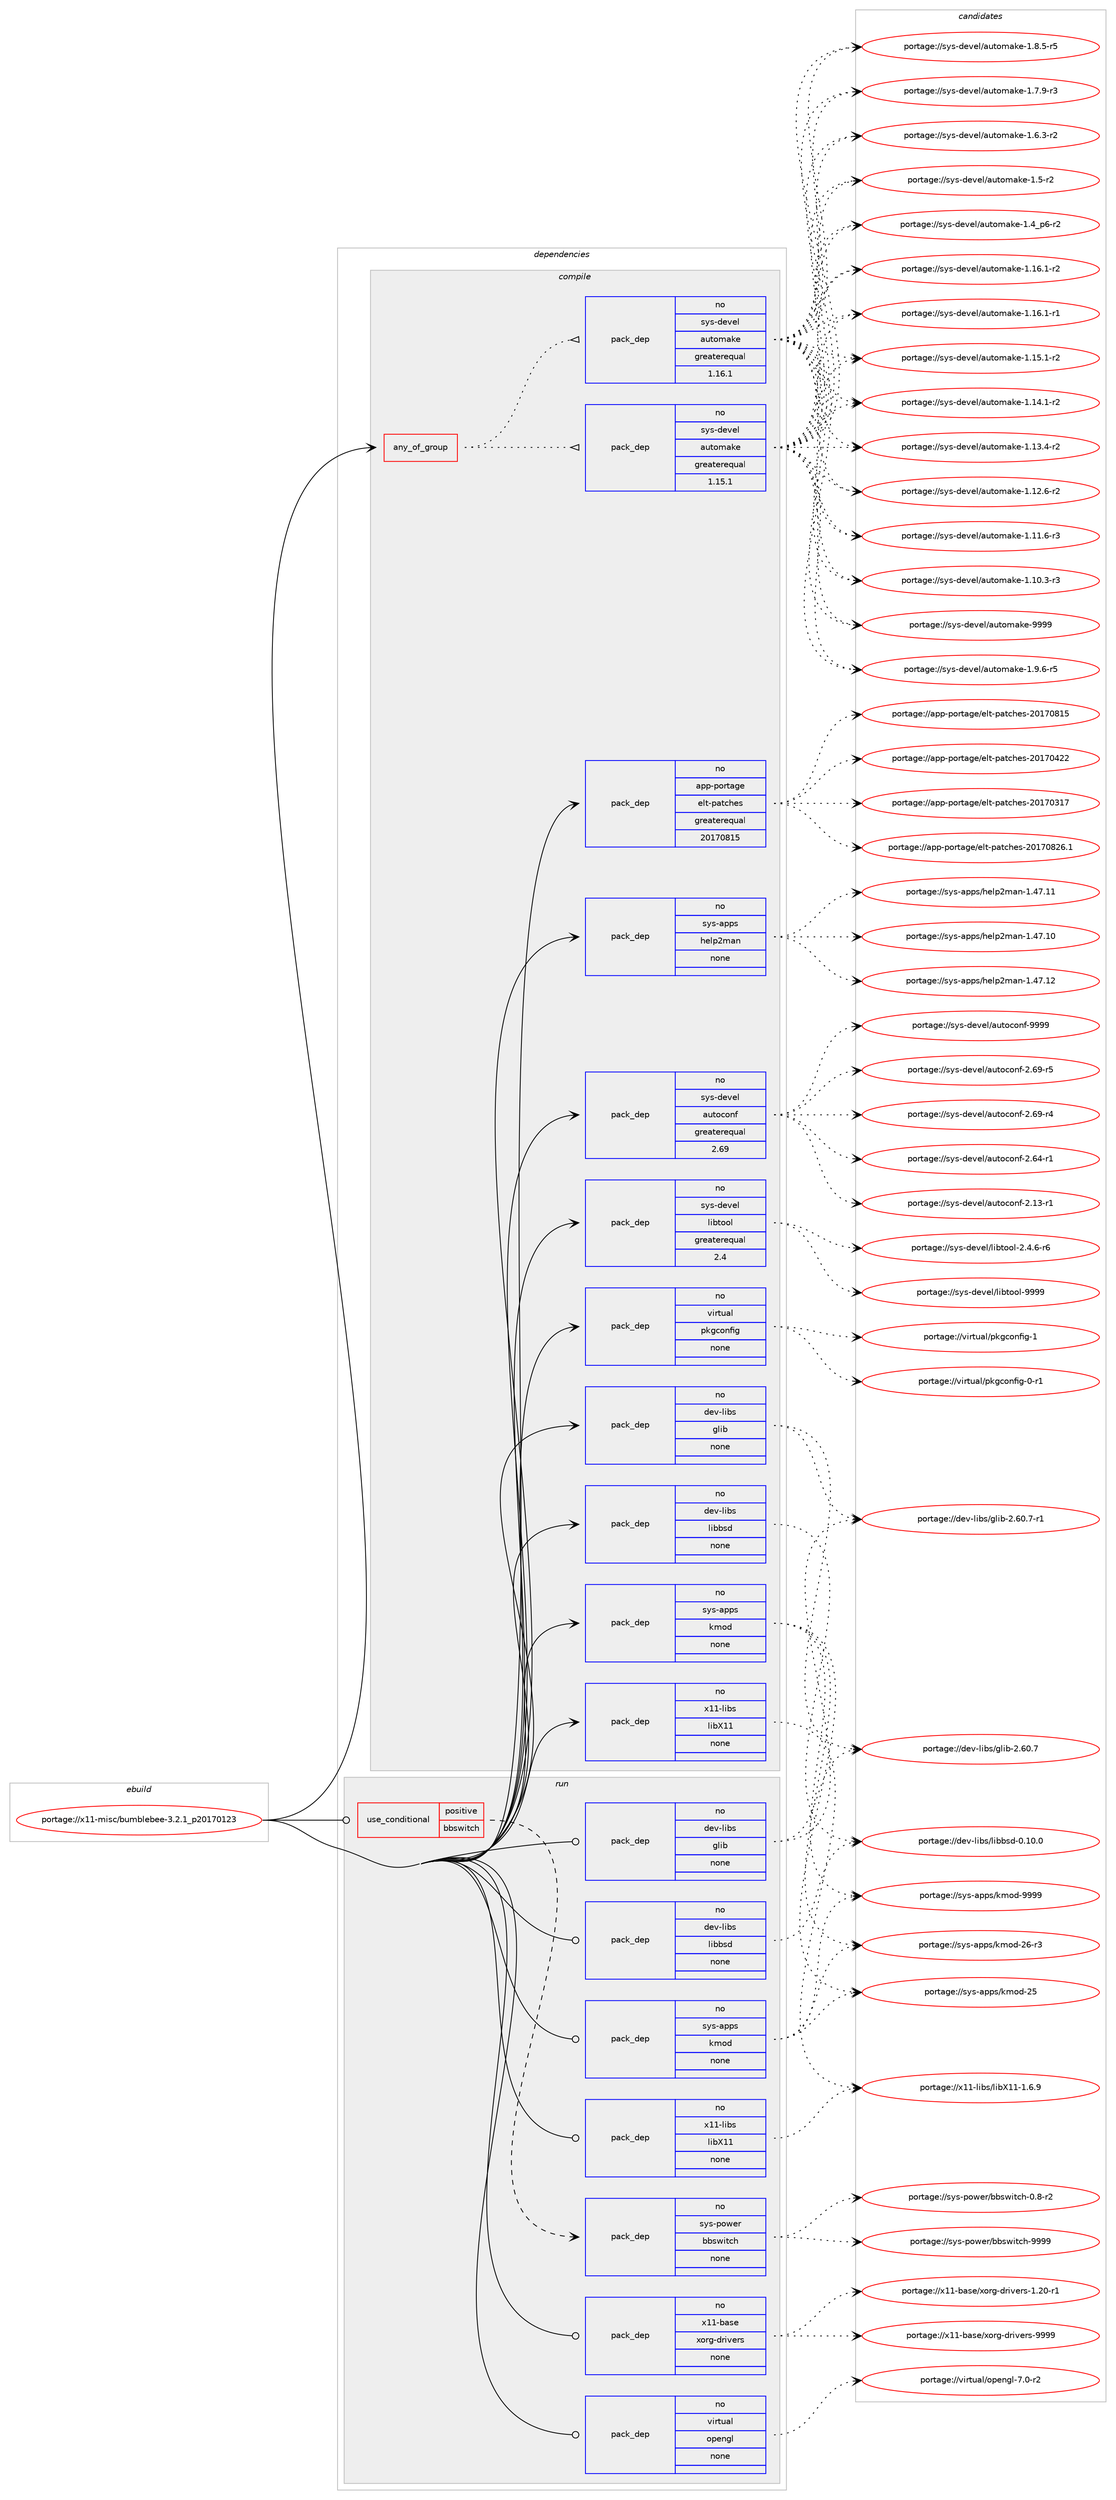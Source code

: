 digraph prolog {

# *************
# Graph options
# *************

newrank=true;
concentrate=true;
compound=true;
graph [rankdir=LR,fontname=Helvetica,fontsize=10,ranksep=1.5];#, ranksep=2.5, nodesep=0.2];
edge  [arrowhead=vee];
node  [fontname=Helvetica,fontsize=10];

# **********
# The ebuild
# **********

subgraph cluster_leftcol {
color=gray;
rank=same;
label=<<i>ebuild</i>>;
id [label="portage://x11-misc/bumblebee-3.2.1_p20170123", color=red, width=4, href="../x11-misc/bumblebee-3.2.1_p20170123.svg"];
}

# ****************
# The dependencies
# ****************

subgraph cluster_midcol {
color=gray;
label=<<i>dependencies</i>>;
subgraph cluster_compile {
fillcolor="#eeeeee";
style=filled;
label=<<i>compile</i>>;
subgraph any249 {
dependency15648 [label=<<TABLE BORDER="0" CELLBORDER="1" CELLSPACING="0" CELLPADDING="4"><TR><TD CELLPADDING="10">any_of_group</TD></TR></TABLE>>, shape=none, color=red];subgraph pack13239 {
dependency15649 [label=<<TABLE BORDER="0" CELLBORDER="1" CELLSPACING="0" CELLPADDING="4" WIDTH="220"><TR><TD ROWSPAN="6" CELLPADDING="30">pack_dep</TD></TR><TR><TD WIDTH="110">no</TD></TR><TR><TD>sys-devel</TD></TR><TR><TD>automake</TD></TR><TR><TD>greaterequal</TD></TR><TR><TD>1.16.1</TD></TR></TABLE>>, shape=none, color=blue];
}
dependency15648:e -> dependency15649:w [weight=20,style="dotted",arrowhead="oinv"];
subgraph pack13240 {
dependency15650 [label=<<TABLE BORDER="0" CELLBORDER="1" CELLSPACING="0" CELLPADDING="4" WIDTH="220"><TR><TD ROWSPAN="6" CELLPADDING="30">pack_dep</TD></TR><TR><TD WIDTH="110">no</TD></TR><TR><TD>sys-devel</TD></TR><TR><TD>automake</TD></TR><TR><TD>greaterequal</TD></TR><TR><TD>1.15.1</TD></TR></TABLE>>, shape=none, color=blue];
}
dependency15648:e -> dependency15650:w [weight=20,style="dotted",arrowhead="oinv"];
}
id:e -> dependency15648:w [weight=20,style="solid",arrowhead="vee"];
subgraph pack13241 {
dependency15651 [label=<<TABLE BORDER="0" CELLBORDER="1" CELLSPACING="0" CELLPADDING="4" WIDTH="220"><TR><TD ROWSPAN="6" CELLPADDING="30">pack_dep</TD></TR><TR><TD WIDTH="110">no</TD></TR><TR><TD>app-portage</TD></TR><TR><TD>elt-patches</TD></TR><TR><TD>greaterequal</TD></TR><TR><TD>20170815</TD></TR></TABLE>>, shape=none, color=blue];
}
id:e -> dependency15651:w [weight=20,style="solid",arrowhead="vee"];
subgraph pack13242 {
dependency15652 [label=<<TABLE BORDER="0" CELLBORDER="1" CELLSPACING="0" CELLPADDING="4" WIDTH="220"><TR><TD ROWSPAN="6" CELLPADDING="30">pack_dep</TD></TR><TR><TD WIDTH="110">no</TD></TR><TR><TD>dev-libs</TD></TR><TR><TD>glib</TD></TR><TR><TD>none</TD></TR><TR><TD></TD></TR></TABLE>>, shape=none, color=blue];
}
id:e -> dependency15652:w [weight=20,style="solid",arrowhead="vee"];
subgraph pack13243 {
dependency15653 [label=<<TABLE BORDER="0" CELLBORDER="1" CELLSPACING="0" CELLPADDING="4" WIDTH="220"><TR><TD ROWSPAN="6" CELLPADDING="30">pack_dep</TD></TR><TR><TD WIDTH="110">no</TD></TR><TR><TD>dev-libs</TD></TR><TR><TD>libbsd</TD></TR><TR><TD>none</TD></TR><TR><TD></TD></TR></TABLE>>, shape=none, color=blue];
}
id:e -> dependency15653:w [weight=20,style="solid",arrowhead="vee"];
subgraph pack13244 {
dependency15654 [label=<<TABLE BORDER="0" CELLBORDER="1" CELLSPACING="0" CELLPADDING="4" WIDTH="220"><TR><TD ROWSPAN="6" CELLPADDING="30">pack_dep</TD></TR><TR><TD WIDTH="110">no</TD></TR><TR><TD>sys-apps</TD></TR><TR><TD>help2man</TD></TR><TR><TD>none</TD></TR><TR><TD></TD></TR></TABLE>>, shape=none, color=blue];
}
id:e -> dependency15654:w [weight=20,style="solid",arrowhead="vee"];
subgraph pack13245 {
dependency15655 [label=<<TABLE BORDER="0" CELLBORDER="1" CELLSPACING="0" CELLPADDING="4" WIDTH="220"><TR><TD ROWSPAN="6" CELLPADDING="30">pack_dep</TD></TR><TR><TD WIDTH="110">no</TD></TR><TR><TD>sys-apps</TD></TR><TR><TD>kmod</TD></TR><TR><TD>none</TD></TR><TR><TD></TD></TR></TABLE>>, shape=none, color=blue];
}
id:e -> dependency15655:w [weight=20,style="solid",arrowhead="vee"];
subgraph pack13246 {
dependency15656 [label=<<TABLE BORDER="0" CELLBORDER="1" CELLSPACING="0" CELLPADDING="4" WIDTH="220"><TR><TD ROWSPAN="6" CELLPADDING="30">pack_dep</TD></TR><TR><TD WIDTH="110">no</TD></TR><TR><TD>sys-devel</TD></TR><TR><TD>autoconf</TD></TR><TR><TD>greaterequal</TD></TR><TR><TD>2.69</TD></TR></TABLE>>, shape=none, color=blue];
}
id:e -> dependency15656:w [weight=20,style="solid",arrowhead="vee"];
subgraph pack13247 {
dependency15657 [label=<<TABLE BORDER="0" CELLBORDER="1" CELLSPACING="0" CELLPADDING="4" WIDTH="220"><TR><TD ROWSPAN="6" CELLPADDING="30">pack_dep</TD></TR><TR><TD WIDTH="110">no</TD></TR><TR><TD>sys-devel</TD></TR><TR><TD>libtool</TD></TR><TR><TD>greaterequal</TD></TR><TR><TD>2.4</TD></TR></TABLE>>, shape=none, color=blue];
}
id:e -> dependency15657:w [weight=20,style="solid",arrowhead="vee"];
subgraph pack13248 {
dependency15658 [label=<<TABLE BORDER="0" CELLBORDER="1" CELLSPACING="0" CELLPADDING="4" WIDTH="220"><TR><TD ROWSPAN="6" CELLPADDING="30">pack_dep</TD></TR><TR><TD WIDTH="110">no</TD></TR><TR><TD>virtual</TD></TR><TR><TD>pkgconfig</TD></TR><TR><TD>none</TD></TR><TR><TD></TD></TR></TABLE>>, shape=none, color=blue];
}
id:e -> dependency15658:w [weight=20,style="solid",arrowhead="vee"];
subgraph pack13249 {
dependency15659 [label=<<TABLE BORDER="0" CELLBORDER="1" CELLSPACING="0" CELLPADDING="4" WIDTH="220"><TR><TD ROWSPAN="6" CELLPADDING="30">pack_dep</TD></TR><TR><TD WIDTH="110">no</TD></TR><TR><TD>x11-libs</TD></TR><TR><TD>libX11</TD></TR><TR><TD>none</TD></TR><TR><TD></TD></TR></TABLE>>, shape=none, color=blue];
}
id:e -> dependency15659:w [weight=20,style="solid",arrowhead="vee"];
}
subgraph cluster_compileandrun {
fillcolor="#eeeeee";
style=filled;
label=<<i>compile and run</i>>;
}
subgraph cluster_run {
fillcolor="#eeeeee";
style=filled;
label=<<i>run</i>>;
subgraph cond2148 {
dependency15660 [label=<<TABLE BORDER="0" CELLBORDER="1" CELLSPACING="0" CELLPADDING="4"><TR><TD ROWSPAN="3" CELLPADDING="10">use_conditional</TD></TR><TR><TD>positive</TD></TR><TR><TD>bbswitch</TD></TR></TABLE>>, shape=none, color=red];
subgraph pack13250 {
dependency15661 [label=<<TABLE BORDER="0" CELLBORDER="1" CELLSPACING="0" CELLPADDING="4" WIDTH="220"><TR><TD ROWSPAN="6" CELLPADDING="30">pack_dep</TD></TR><TR><TD WIDTH="110">no</TD></TR><TR><TD>sys-power</TD></TR><TR><TD>bbswitch</TD></TR><TR><TD>none</TD></TR><TR><TD></TD></TR></TABLE>>, shape=none, color=blue];
}
dependency15660:e -> dependency15661:w [weight=20,style="dashed",arrowhead="vee"];
}
id:e -> dependency15660:w [weight=20,style="solid",arrowhead="odot"];
subgraph pack13251 {
dependency15662 [label=<<TABLE BORDER="0" CELLBORDER="1" CELLSPACING="0" CELLPADDING="4" WIDTH="220"><TR><TD ROWSPAN="6" CELLPADDING="30">pack_dep</TD></TR><TR><TD WIDTH="110">no</TD></TR><TR><TD>dev-libs</TD></TR><TR><TD>glib</TD></TR><TR><TD>none</TD></TR><TR><TD></TD></TR></TABLE>>, shape=none, color=blue];
}
id:e -> dependency15662:w [weight=20,style="solid",arrowhead="odot"];
subgraph pack13252 {
dependency15663 [label=<<TABLE BORDER="0" CELLBORDER="1" CELLSPACING="0" CELLPADDING="4" WIDTH="220"><TR><TD ROWSPAN="6" CELLPADDING="30">pack_dep</TD></TR><TR><TD WIDTH="110">no</TD></TR><TR><TD>dev-libs</TD></TR><TR><TD>libbsd</TD></TR><TR><TD>none</TD></TR><TR><TD></TD></TR></TABLE>>, shape=none, color=blue];
}
id:e -> dependency15663:w [weight=20,style="solid",arrowhead="odot"];
subgraph pack13253 {
dependency15664 [label=<<TABLE BORDER="0" CELLBORDER="1" CELLSPACING="0" CELLPADDING="4" WIDTH="220"><TR><TD ROWSPAN="6" CELLPADDING="30">pack_dep</TD></TR><TR><TD WIDTH="110">no</TD></TR><TR><TD>sys-apps</TD></TR><TR><TD>kmod</TD></TR><TR><TD>none</TD></TR><TR><TD></TD></TR></TABLE>>, shape=none, color=blue];
}
id:e -> dependency15664:w [weight=20,style="solid",arrowhead="odot"];
subgraph pack13254 {
dependency15665 [label=<<TABLE BORDER="0" CELLBORDER="1" CELLSPACING="0" CELLPADDING="4" WIDTH="220"><TR><TD ROWSPAN="6" CELLPADDING="30">pack_dep</TD></TR><TR><TD WIDTH="110">no</TD></TR><TR><TD>virtual</TD></TR><TR><TD>opengl</TD></TR><TR><TD>none</TD></TR><TR><TD></TD></TR></TABLE>>, shape=none, color=blue];
}
id:e -> dependency15665:w [weight=20,style="solid",arrowhead="odot"];
subgraph pack13255 {
dependency15666 [label=<<TABLE BORDER="0" CELLBORDER="1" CELLSPACING="0" CELLPADDING="4" WIDTH="220"><TR><TD ROWSPAN="6" CELLPADDING="30">pack_dep</TD></TR><TR><TD WIDTH="110">no</TD></TR><TR><TD>x11-base</TD></TR><TR><TD>xorg-drivers</TD></TR><TR><TD>none</TD></TR><TR><TD></TD></TR></TABLE>>, shape=none, color=blue];
}
id:e -> dependency15666:w [weight=20,style="solid",arrowhead="odot"];
subgraph pack13256 {
dependency15667 [label=<<TABLE BORDER="0" CELLBORDER="1" CELLSPACING="0" CELLPADDING="4" WIDTH="220"><TR><TD ROWSPAN="6" CELLPADDING="30">pack_dep</TD></TR><TR><TD WIDTH="110">no</TD></TR><TR><TD>x11-libs</TD></TR><TR><TD>libX11</TD></TR><TR><TD>none</TD></TR><TR><TD></TD></TR></TABLE>>, shape=none, color=blue];
}
id:e -> dependency15667:w [weight=20,style="solid",arrowhead="odot"];
}
}

# **************
# The candidates
# **************

subgraph cluster_choices {
rank=same;
color=gray;
label=<<i>candidates</i>>;

subgraph choice13239 {
color=black;
nodesep=1;
choice115121115451001011181011084797117116111109971071014557575757 [label="portage://sys-devel/automake-9999", color=red, width=4,href="../sys-devel/automake-9999.svg"];
choice115121115451001011181011084797117116111109971071014549465746544511453 [label="portage://sys-devel/automake-1.9.6-r5", color=red, width=4,href="../sys-devel/automake-1.9.6-r5.svg"];
choice115121115451001011181011084797117116111109971071014549465646534511453 [label="portage://sys-devel/automake-1.8.5-r5", color=red, width=4,href="../sys-devel/automake-1.8.5-r5.svg"];
choice115121115451001011181011084797117116111109971071014549465546574511451 [label="portage://sys-devel/automake-1.7.9-r3", color=red, width=4,href="../sys-devel/automake-1.7.9-r3.svg"];
choice115121115451001011181011084797117116111109971071014549465446514511450 [label="portage://sys-devel/automake-1.6.3-r2", color=red, width=4,href="../sys-devel/automake-1.6.3-r2.svg"];
choice11512111545100101118101108479711711611110997107101454946534511450 [label="portage://sys-devel/automake-1.5-r2", color=red, width=4,href="../sys-devel/automake-1.5-r2.svg"];
choice115121115451001011181011084797117116111109971071014549465295112544511450 [label="portage://sys-devel/automake-1.4_p6-r2", color=red, width=4,href="../sys-devel/automake-1.4_p6-r2.svg"];
choice11512111545100101118101108479711711611110997107101454946495446494511450 [label="portage://sys-devel/automake-1.16.1-r2", color=red, width=4,href="../sys-devel/automake-1.16.1-r2.svg"];
choice11512111545100101118101108479711711611110997107101454946495446494511449 [label="portage://sys-devel/automake-1.16.1-r1", color=red, width=4,href="../sys-devel/automake-1.16.1-r1.svg"];
choice11512111545100101118101108479711711611110997107101454946495346494511450 [label="portage://sys-devel/automake-1.15.1-r2", color=red, width=4,href="../sys-devel/automake-1.15.1-r2.svg"];
choice11512111545100101118101108479711711611110997107101454946495246494511450 [label="portage://sys-devel/automake-1.14.1-r2", color=red, width=4,href="../sys-devel/automake-1.14.1-r2.svg"];
choice11512111545100101118101108479711711611110997107101454946495146524511450 [label="portage://sys-devel/automake-1.13.4-r2", color=red, width=4,href="../sys-devel/automake-1.13.4-r2.svg"];
choice11512111545100101118101108479711711611110997107101454946495046544511450 [label="portage://sys-devel/automake-1.12.6-r2", color=red, width=4,href="../sys-devel/automake-1.12.6-r2.svg"];
choice11512111545100101118101108479711711611110997107101454946494946544511451 [label="portage://sys-devel/automake-1.11.6-r3", color=red, width=4,href="../sys-devel/automake-1.11.6-r3.svg"];
choice11512111545100101118101108479711711611110997107101454946494846514511451 [label="portage://sys-devel/automake-1.10.3-r3", color=red, width=4,href="../sys-devel/automake-1.10.3-r3.svg"];
dependency15649:e -> choice115121115451001011181011084797117116111109971071014557575757:w [style=dotted,weight="100"];
dependency15649:e -> choice115121115451001011181011084797117116111109971071014549465746544511453:w [style=dotted,weight="100"];
dependency15649:e -> choice115121115451001011181011084797117116111109971071014549465646534511453:w [style=dotted,weight="100"];
dependency15649:e -> choice115121115451001011181011084797117116111109971071014549465546574511451:w [style=dotted,weight="100"];
dependency15649:e -> choice115121115451001011181011084797117116111109971071014549465446514511450:w [style=dotted,weight="100"];
dependency15649:e -> choice11512111545100101118101108479711711611110997107101454946534511450:w [style=dotted,weight="100"];
dependency15649:e -> choice115121115451001011181011084797117116111109971071014549465295112544511450:w [style=dotted,weight="100"];
dependency15649:e -> choice11512111545100101118101108479711711611110997107101454946495446494511450:w [style=dotted,weight="100"];
dependency15649:e -> choice11512111545100101118101108479711711611110997107101454946495446494511449:w [style=dotted,weight="100"];
dependency15649:e -> choice11512111545100101118101108479711711611110997107101454946495346494511450:w [style=dotted,weight="100"];
dependency15649:e -> choice11512111545100101118101108479711711611110997107101454946495246494511450:w [style=dotted,weight="100"];
dependency15649:e -> choice11512111545100101118101108479711711611110997107101454946495146524511450:w [style=dotted,weight="100"];
dependency15649:e -> choice11512111545100101118101108479711711611110997107101454946495046544511450:w [style=dotted,weight="100"];
dependency15649:e -> choice11512111545100101118101108479711711611110997107101454946494946544511451:w [style=dotted,weight="100"];
dependency15649:e -> choice11512111545100101118101108479711711611110997107101454946494846514511451:w [style=dotted,weight="100"];
}
subgraph choice13240 {
color=black;
nodesep=1;
choice115121115451001011181011084797117116111109971071014557575757 [label="portage://sys-devel/automake-9999", color=red, width=4,href="../sys-devel/automake-9999.svg"];
choice115121115451001011181011084797117116111109971071014549465746544511453 [label="portage://sys-devel/automake-1.9.6-r5", color=red, width=4,href="../sys-devel/automake-1.9.6-r5.svg"];
choice115121115451001011181011084797117116111109971071014549465646534511453 [label="portage://sys-devel/automake-1.8.5-r5", color=red, width=4,href="../sys-devel/automake-1.8.5-r5.svg"];
choice115121115451001011181011084797117116111109971071014549465546574511451 [label="portage://sys-devel/automake-1.7.9-r3", color=red, width=4,href="../sys-devel/automake-1.7.9-r3.svg"];
choice115121115451001011181011084797117116111109971071014549465446514511450 [label="portage://sys-devel/automake-1.6.3-r2", color=red, width=4,href="../sys-devel/automake-1.6.3-r2.svg"];
choice11512111545100101118101108479711711611110997107101454946534511450 [label="portage://sys-devel/automake-1.5-r2", color=red, width=4,href="../sys-devel/automake-1.5-r2.svg"];
choice115121115451001011181011084797117116111109971071014549465295112544511450 [label="portage://sys-devel/automake-1.4_p6-r2", color=red, width=4,href="../sys-devel/automake-1.4_p6-r2.svg"];
choice11512111545100101118101108479711711611110997107101454946495446494511450 [label="portage://sys-devel/automake-1.16.1-r2", color=red, width=4,href="../sys-devel/automake-1.16.1-r2.svg"];
choice11512111545100101118101108479711711611110997107101454946495446494511449 [label="portage://sys-devel/automake-1.16.1-r1", color=red, width=4,href="../sys-devel/automake-1.16.1-r1.svg"];
choice11512111545100101118101108479711711611110997107101454946495346494511450 [label="portage://sys-devel/automake-1.15.1-r2", color=red, width=4,href="../sys-devel/automake-1.15.1-r2.svg"];
choice11512111545100101118101108479711711611110997107101454946495246494511450 [label="portage://sys-devel/automake-1.14.1-r2", color=red, width=4,href="../sys-devel/automake-1.14.1-r2.svg"];
choice11512111545100101118101108479711711611110997107101454946495146524511450 [label="portage://sys-devel/automake-1.13.4-r2", color=red, width=4,href="../sys-devel/automake-1.13.4-r2.svg"];
choice11512111545100101118101108479711711611110997107101454946495046544511450 [label="portage://sys-devel/automake-1.12.6-r2", color=red, width=4,href="../sys-devel/automake-1.12.6-r2.svg"];
choice11512111545100101118101108479711711611110997107101454946494946544511451 [label="portage://sys-devel/automake-1.11.6-r3", color=red, width=4,href="../sys-devel/automake-1.11.6-r3.svg"];
choice11512111545100101118101108479711711611110997107101454946494846514511451 [label="portage://sys-devel/automake-1.10.3-r3", color=red, width=4,href="../sys-devel/automake-1.10.3-r3.svg"];
dependency15650:e -> choice115121115451001011181011084797117116111109971071014557575757:w [style=dotted,weight="100"];
dependency15650:e -> choice115121115451001011181011084797117116111109971071014549465746544511453:w [style=dotted,weight="100"];
dependency15650:e -> choice115121115451001011181011084797117116111109971071014549465646534511453:w [style=dotted,weight="100"];
dependency15650:e -> choice115121115451001011181011084797117116111109971071014549465546574511451:w [style=dotted,weight="100"];
dependency15650:e -> choice115121115451001011181011084797117116111109971071014549465446514511450:w [style=dotted,weight="100"];
dependency15650:e -> choice11512111545100101118101108479711711611110997107101454946534511450:w [style=dotted,weight="100"];
dependency15650:e -> choice115121115451001011181011084797117116111109971071014549465295112544511450:w [style=dotted,weight="100"];
dependency15650:e -> choice11512111545100101118101108479711711611110997107101454946495446494511450:w [style=dotted,weight="100"];
dependency15650:e -> choice11512111545100101118101108479711711611110997107101454946495446494511449:w [style=dotted,weight="100"];
dependency15650:e -> choice11512111545100101118101108479711711611110997107101454946495346494511450:w [style=dotted,weight="100"];
dependency15650:e -> choice11512111545100101118101108479711711611110997107101454946495246494511450:w [style=dotted,weight="100"];
dependency15650:e -> choice11512111545100101118101108479711711611110997107101454946495146524511450:w [style=dotted,weight="100"];
dependency15650:e -> choice11512111545100101118101108479711711611110997107101454946495046544511450:w [style=dotted,weight="100"];
dependency15650:e -> choice11512111545100101118101108479711711611110997107101454946494946544511451:w [style=dotted,weight="100"];
dependency15650:e -> choice11512111545100101118101108479711711611110997107101454946494846514511451:w [style=dotted,weight="100"];
}
subgraph choice13241 {
color=black;
nodesep=1;
choice971121124511211111411697103101471011081164511297116991041011154550484955485650544649 [label="portage://app-portage/elt-patches-20170826.1", color=red, width=4,href="../app-portage/elt-patches-20170826.1.svg"];
choice97112112451121111141169710310147101108116451129711699104101115455048495548564953 [label="portage://app-portage/elt-patches-20170815", color=red, width=4,href="../app-portage/elt-patches-20170815.svg"];
choice97112112451121111141169710310147101108116451129711699104101115455048495548525050 [label="portage://app-portage/elt-patches-20170422", color=red, width=4,href="../app-portage/elt-patches-20170422.svg"];
choice97112112451121111141169710310147101108116451129711699104101115455048495548514955 [label="portage://app-portage/elt-patches-20170317", color=red, width=4,href="../app-portage/elt-patches-20170317.svg"];
dependency15651:e -> choice971121124511211111411697103101471011081164511297116991041011154550484955485650544649:w [style=dotted,weight="100"];
dependency15651:e -> choice97112112451121111141169710310147101108116451129711699104101115455048495548564953:w [style=dotted,weight="100"];
dependency15651:e -> choice97112112451121111141169710310147101108116451129711699104101115455048495548525050:w [style=dotted,weight="100"];
dependency15651:e -> choice97112112451121111141169710310147101108116451129711699104101115455048495548514955:w [style=dotted,weight="100"];
}
subgraph choice13242 {
color=black;
nodesep=1;
choice10010111845108105981154710310810598455046544846554511449 [label="portage://dev-libs/glib-2.60.7-r1", color=red, width=4,href="../dev-libs/glib-2.60.7-r1.svg"];
choice1001011184510810598115471031081059845504654484655 [label="portage://dev-libs/glib-2.60.7", color=red, width=4,href="../dev-libs/glib-2.60.7.svg"];
dependency15652:e -> choice10010111845108105981154710310810598455046544846554511449:w [style=dotted,weight="100"];
dependency15652:e -> choice1001011184510810598115471031081059845504654484655:w [style=dotted,weight="100"];
}
subgraph choice13243 {
color=black;
nodesep=1;
choice100101118451081059811547108105989811510045484649484648 [label="portage://dev-libs/libbsd-0.10.0", color=red, width=4,href="../dev-libs/libbsd-0.10.0.svg"];
dependency15653:e -> choice100101118451081059811547108105989811510045484649484648:w [style=dotted,weight="100"];
}
subgraph choice13244 {
color=black;
nodesep=1;
choice11512111545971121121154710410110811250109971104549465255464950 [label="portage://sys-apps/help2man-1.47.12", color=red, width=4,href="../sys-apps/help2man-1.47.12.svg"];
choice11512111545971121121154710410110811250109971104549465255464949 [label="portage://sys-apps/help2man-1.47.11", color=red, width=4,href="../sys-apps/help2man-1.47.11.svg"];
choice11512111545971121121154710410110811250109971104549465255464948 [label="portage://sys-apps/help2man-1.47.10", color=red, width=4,href="../sys-apps/help2man-1.47.10.svg"];
dependency15654:e -> choice11512111545971121121154710410110811250109971104549465255464950:w [style=dotted,weight="100"];
dependency15654:e -> choice11512111545971121121154710410110811250109971104549465255464949:w [style=dotted,weight="100"];
dependency15654:e -> choice11512111545971121121154710410110811250109971104549465255464948:w [style=dotted,weight="100"];
}
subgraph choice13245 {
color=black;
nodesep=1;
choice1151211154597112112115471071091111004557575757 [label="portage://sys-apps/kmod-9999", color=red, width=4,href="../sys-apps/kmod-9999.svg"];
choice1151211154597112112115471071091111004550544511451 [label="portage://sys-apps/kmod-26-r3", color=red, width=4,href="../sys-apps/kmod-26-r3.svg"];
choice115121115459711211211547107109111100455053 [label="portage://sys-apps/kmod-25", color=red, width=4,href="../sys-apps/kmod-25.svg"];
dependency15655:e -> choice1151211154597112112115471071091111004557575757:w [style=dotted,weight="100"];
dependency15655:e -> choice1151211154597112112115471071091111004550544511451:w [style=dotted,weight="100"];
dependency15655:e -> choice115121115459711211211547107109111100455053:w [style=dotted,weight="100"];
}
subgraph choice13246 {
color=black;
nodesep=1;
choice115121115451001011181011084797117116111991111101024557575757 [label="portage://sys-devel/autoconf-9999", color=red, width=4,href="../sys-devel/autoconf-9999.svg"];
choice1151211154510010111810110847971171161119911111010245504654574511453 [label="portage://sys-devel/autoconf-2.69-r5", color=red, width=4,href="../sys-devel/autoconf-2.69-r5.svg"];
choice1151211154510010111810110847971171161119911111010245504654574511452 [label="portage://sys-devel/autoconf-2.69-r4", color=red, width=4,href="../sys-devel/autoconf-2.69-r4.svg"];
choice1151211154510010111810110847971171161119911111010245504654524511449 [label="portage://sys-devel/autoconf-2.64-r1", color=red, width=4,href="../sys-devel/autoconf-2.64-r1.svg"];
choice1151211154510010111810110847971171161119911111010245504649514511449 [label="portage://sys-devel/autoconf-2.13-r1", color=red, width=4,href="../sys-devel/autoconf-2.13-r1.svg"];
dependency15656:e -> choice115121115451001011181011084797117116111991111101024557575757:w [style=dotted,weight="100"];
dependency15656:e -> choice1151211154510010111810110847971171161119911111010245504654574511453:w [style=dotted,weight="100"];
dependency15656:e -> choice1151211154510010111810110847971171161119911111010245504654574511452:w [style=dotted,weight="100"];
dependency15656:e -> choice1151211154510010111810110847971171161119911111010245504654524511449:w [style=dotted,weight="100"];
dependency15656:e -> choice1151211154510010111810110847971171161119911111010245504649514511449:w [style=dotted,weight="100"];
}
subgraph choice13247 {
color=black;
nodesep=1;
choice1151211154510010111810110847108105981161111111084557575757 [label="portage://sys-devel/libtool-9999", color=red, width=4,href="../sys-devel/libtool-9999.svg"];
choice1151211154510010111810110847108105981161111111084550465246544511454 [label="portage://sys-devel/libtool-2.4.6-r6", color=red, width=4,href="../sys-devel/libtool-2.4.6-r6.svg"];
dependency15657:e -> choice1151211154510010111810110847108105981161111111084557575757:w [style=dotted,weight="100"];
dependency15657:e -> choice1151211154510010111810110847108105981161111111084550465246544511454:w [style=dotted,weight="100"];
}
subgraph choice13248 {
color=black;
nodesep=1;
choice1181051141161179710847112107103991111101021051034549 [label="portage://virtual/pkgconfig-1", color=red, width=4,href="../virtual/pkgconfig-1.svg"];
choice11810511411611797108471121071039911111010210510345484511449 [label="portage://virtual/pkgconfig-0-r1", color=red, width=4,href="../virtual/pkgconfig-0-r1.svg"];
dependency15658:e -> choice1181051141161179710847112107103991111101021051034549:w [style=dotted,weight="100"];
dependency15658:e -> choice11810511411611797108471121071039911111010210510345484511449:w [style=dotted,weight="100"];
}
subgraph choice13249 {
color=black;
nodesep=1;
choice120494945108105981154710810598884949454946544657 [label="portage://x11-libs/libX11-1.6.9", color=red, width=4,href="../x11-libs/libX11-1.6.9.svg"];
dependency15659:e -> choice120494945108105981154710810598884949454946544657:w [style=dotted,weight="100"];
}
subgraph choice13250 {
color=black;
nodesep=1;
choice11512111545112111119101114479898115119105116991044557575757 [label="portage://sys-power/bbswitch-9999", color=red, width=4,href="../sys-power/bbswitch-9999.svg"];
choice1151211154511211111910111447989811511910511699104454846564511450 [label="portage://sys-power/bbswitch-0.8-r2", color=red, width=4,href="../sys-power/bbswitch-0.8-r2.svg"];
dependency15661:e -> choice11512111545112111119101114479898115119105116991044557575757:w [style=dotted,weight="100"];
dependency15661:e -> choice1151211154511211111910111447989811511910511699104454846564511450:w [style=dotted,weight="100"];
}
subgraph choice13251 {
color=black;
nodesep=1;
choice10010111845108105981154710310810598455046544846554511449 [label="portage://dev-libs/glib-2.60.7-r1", color=red, width=4,href="../dev-libs/glib-2.60.7-r1.svg"];
choice1001011184510810598115471031081059845504654484655 [label="portage://dev-libs/glib-2.60.7", color=red, width=4,href="../dev-libs/glib-2.60.7.svg"];
dependency15662:e -> choice10010111845108105981154710310810598455046544846554511449:w [style=dotted,weight="100"];
dependency15662:e -> choice1001011184510810598115471031081059845504654484655:w [style=dotted,weight="100"];
}
subgraph choice13252 {
color=black;
nodesep=1;
choice100101118451081059811547108105989811510045484649484648 [label="portage://dev-libs/libbsd-0.10.0", color=red, width=4,href="../dev-libs/libbsd-0.10.0.svg"];
dependency15663:e -> choice100101118451081059811547108105989811510045484649484648:w [style=dotted,weight="100"];
}
subgraph choice13253 {
color=black;
nodesep=1;
choice1151211154597112112115471071091111004557575757 [label="portage://sys-apps/kmod-9999", color=red, width=4,href="../sys-apps/kmod-9999.svg"];
choice1151211154597112112115471071091111004550544511451 [label="portage://sys-apps/kmod-26-r3", color=red, width=4,href="../sys-apps/kmod-26-r3.svg"];
choice115121115459711211211547107109111100455053 [label="portage://sys-apps/kmod-25", color=red, width=4,href="../sys-apps/kmod-25.svg"];
dependency15664:e -> choice1151211154597112112115471071091111004557575757:w [style=dotted,weight="100"];
dependency15664:e -> choice1151211154597112112115471071091111004550544511451:w [style=dotted,weight="100"];
dependency15664:e -> choice115121115459711211211547107109111100455053:w [style=dotted,weight="100"];
}
subgraph choice13254 {
color=black;
nodesep=1;
choice1181051141161179710847111112101110103108455546484511450 [label="portage://virtual/opengl-7.0-r2", color=red, width=4,href="../virtual/opengl-7.0-r2.svg"];
dependency15665:e -> choice1181051141161179710847111112101110103108455546484511450:w [style=dotted,weight="100"];
}
subgraph choice13255 {
color=black;
nodesep=1;
choice120494945989711510147120111114103451001141051181011141154557575757 [label="portage://x11-base/xorg-drivers-9999", color=red, width=4,href="../x11-base/xorg-drivers-9999.svg"];
choice1204949459897115101471201111141034510011410511810111411545494650484511449 [label="portage://x11-base/xorg-drivers-1.20-r1", color=red, width=4,href="../x11-base/xorg-drivers-1.20-r1.svg"];
dependency15666:e -> choice120494945989711510147120111114103451001141051181011141154557575757:w [style=dotted,weight="100"];
dependency15666:e -> choice1204949459897115101471201111141034510011410511810111411545494650484511449:w [style=dotted,weight="100"];
}
subgraph choice13256 {
color=black;
nodesep=1;
choice120494945108105981154710810598884949454946544657 [label="portage://x11-libs/libX11-1.6.9", color=red, width=4,href="../x11-libs/libX11-1.6.9.svg"];
dependency15667:e -> choice120494945108105981154710810598884949454946544657:w [style=dotted,weight="100"];
}
}

}
